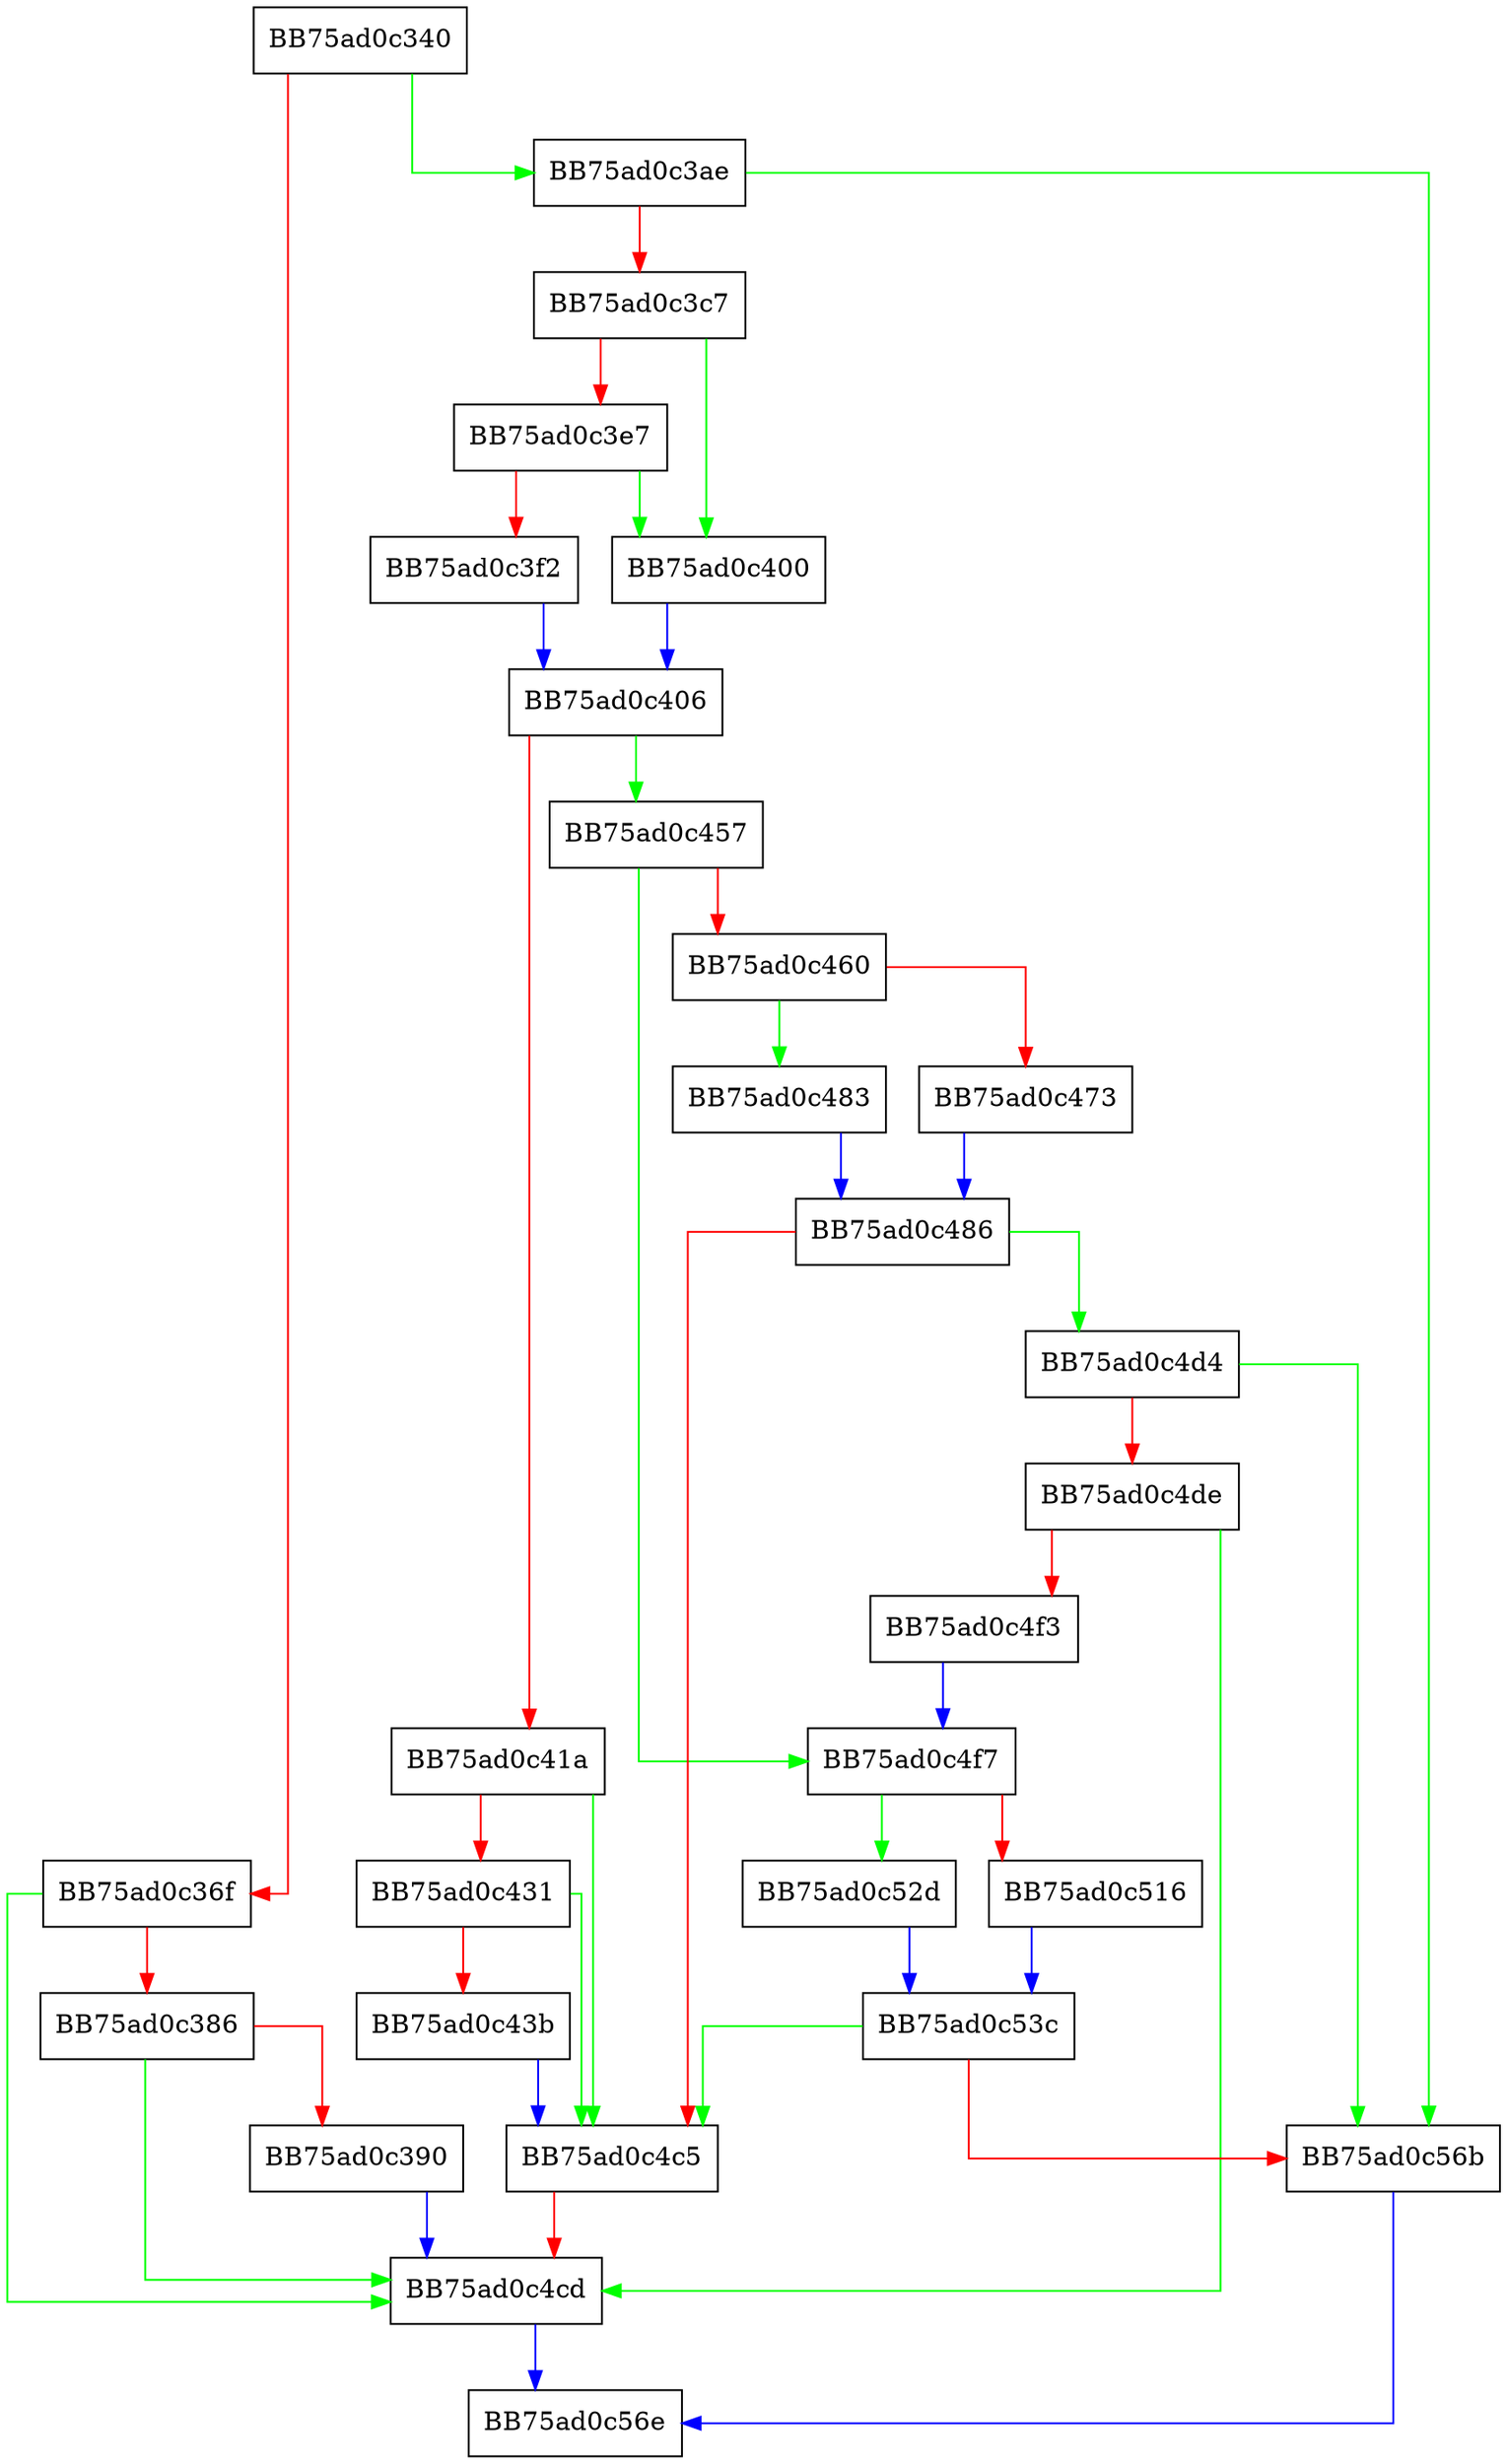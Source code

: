 digraph MapSection {
  node [shape="box"];
  graph [splines=ortho];
  BB75ad0c340 -> BB75ad0c3ae [color="green"];
  BB75ad0c340 -> BB75ad0c36f [color="red"];
  BB75ad0c36f -> BB75ad0c4cd [color="green"];
  BB75ad0c36f -> BB75ad0c386 [color="red"];
  BB75ad0c386 -> BB75ad0c4cd [color="green"];
  BB75ad0c386 -> BB75ad0c390 [color="red"];
  BB75ad0c390 -> BB75ad0c4cd [color="blue"];
  BB75ad0c3ae -> BB75ad0c56b [color="green"];
  BB75ad0c3ae -> BB75ad0c3c7 [color="red"];
  BB75ad0c3c7 -> BB75ad0c400 [color="green"];
  BB75ad0c3c7 -> BB75ad0c3e7 [color="red"];
  BB75ad0c3e7 -> BB75ad0c400 [color="green"];
  BB75ad0c3e7 -> BB75ad0c3f2 [color="red"];
  BB75ad0c3f2 -> BB75ad0c406 [color="blue"];
  BB75ad0c400 -> BB75ad0c406 [color="blue"];
  BB75ad0c406 -> BB75ad0c457 [color="green"];
  BB75ad0c406 -> BB75ad0c41a [color="red"];
  BB75ad0c41a -> BB75ad0c4c5 [color="green"];
  BB75ad0c41a -> BB75ad0c431 [color="red"];
  BB75ad0c431 -> BB75ad0c4c5 [color="green"];
  BB75ad0c431 -> BB75ad0c43b [color="red"];
  BB75ad0c43b -> BB75ad0c4c5 [color="blue"];
  BB75ad0c457 -> BB75ad0c4f7 [color="green"];
  BB75ad0c457 -> BB75ad0c460 [color="red"];
  BB75ad0c460 -> BB75ad0c483 [color="green"];
  BB75ad0c460 -> BB75ad0c473 [color="red"];
  BB75ad0c473 -> BB75ad0c486 [color="blue"];
  BB75ad0c483 -> BB75ad0c486 [color="blue"];
  BB75ad0c486 -> BB75ad0c4d4 [color="green"];
  BB75ad0c486 -> BB75ad0c4c5 [color="red"];
  BB75ad0c4c5 -> BB75ad0c4cd [color="red"];
  BB75ad0c4cd -> BB75ad0c56e [color="blue"];
  BB75ad0c4d4 -> BB75ad0c56b [color="green"];
  BB75ad0c4d4 -> BB75ad0c4de [color="red"];
  BB75ad0c4de -> BB75ad0c4cd [color="green"];
  BB75ad0c4de -> BB75ad0c4f3 [color="red"];
  BB75ad0c4f3 -> BB75ad0c4f7 [color="blue"];
  BB75ad0c4f7 -> BB75ad0c52d [color="green"];
  BB75ad0c4f7 -> BB75ad0c516 [color="red"];
  BB75ad0c516 -> BB75ad0c53c [color="blue"];
  BB75ad0c52d -> BB75ad0c53c [color="blue"];
  BB75ad0c53c -> BB75ad0c4c5 [color="green"];
  BB75ad0c53c -> BB75ad0c56b [color="red"];
  BB75ad0c56b -> BB75ad0c56e [color="blue"];
}